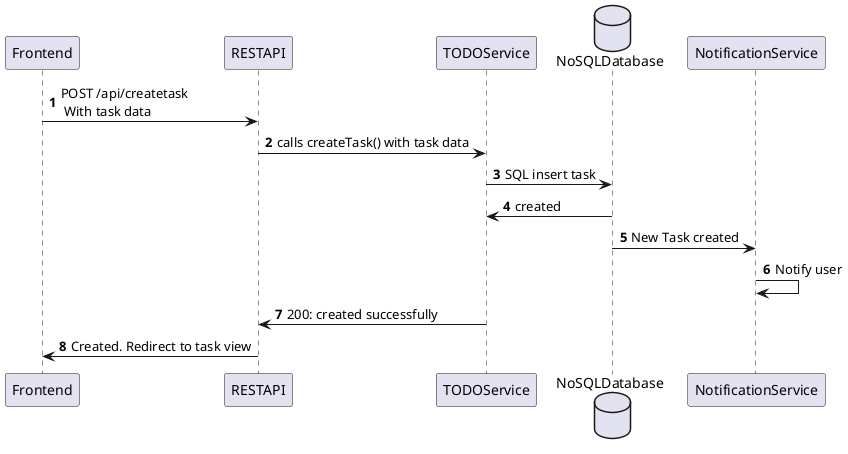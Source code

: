 @startuml
'https://plantuml.com/sequence-diagram

autonumber

Frontend -> RESTAPI : POST /api/createtask \n With task data
RESTAPI -> TODOService : calls createTask() with task data

database NoSQLDatabase

TODOService -> NoSQLDatabase : SQL insert task
NoSQLDatabase -> TODOService : created

NoSQLDatabase -> NotificationService : New Task created
NotificationService -> NotificationService : Notify user

TODOService -> RESTAPI : 200: created successfully

RESTAPI -> Frontend : Created. Redirect to task view



@enduml